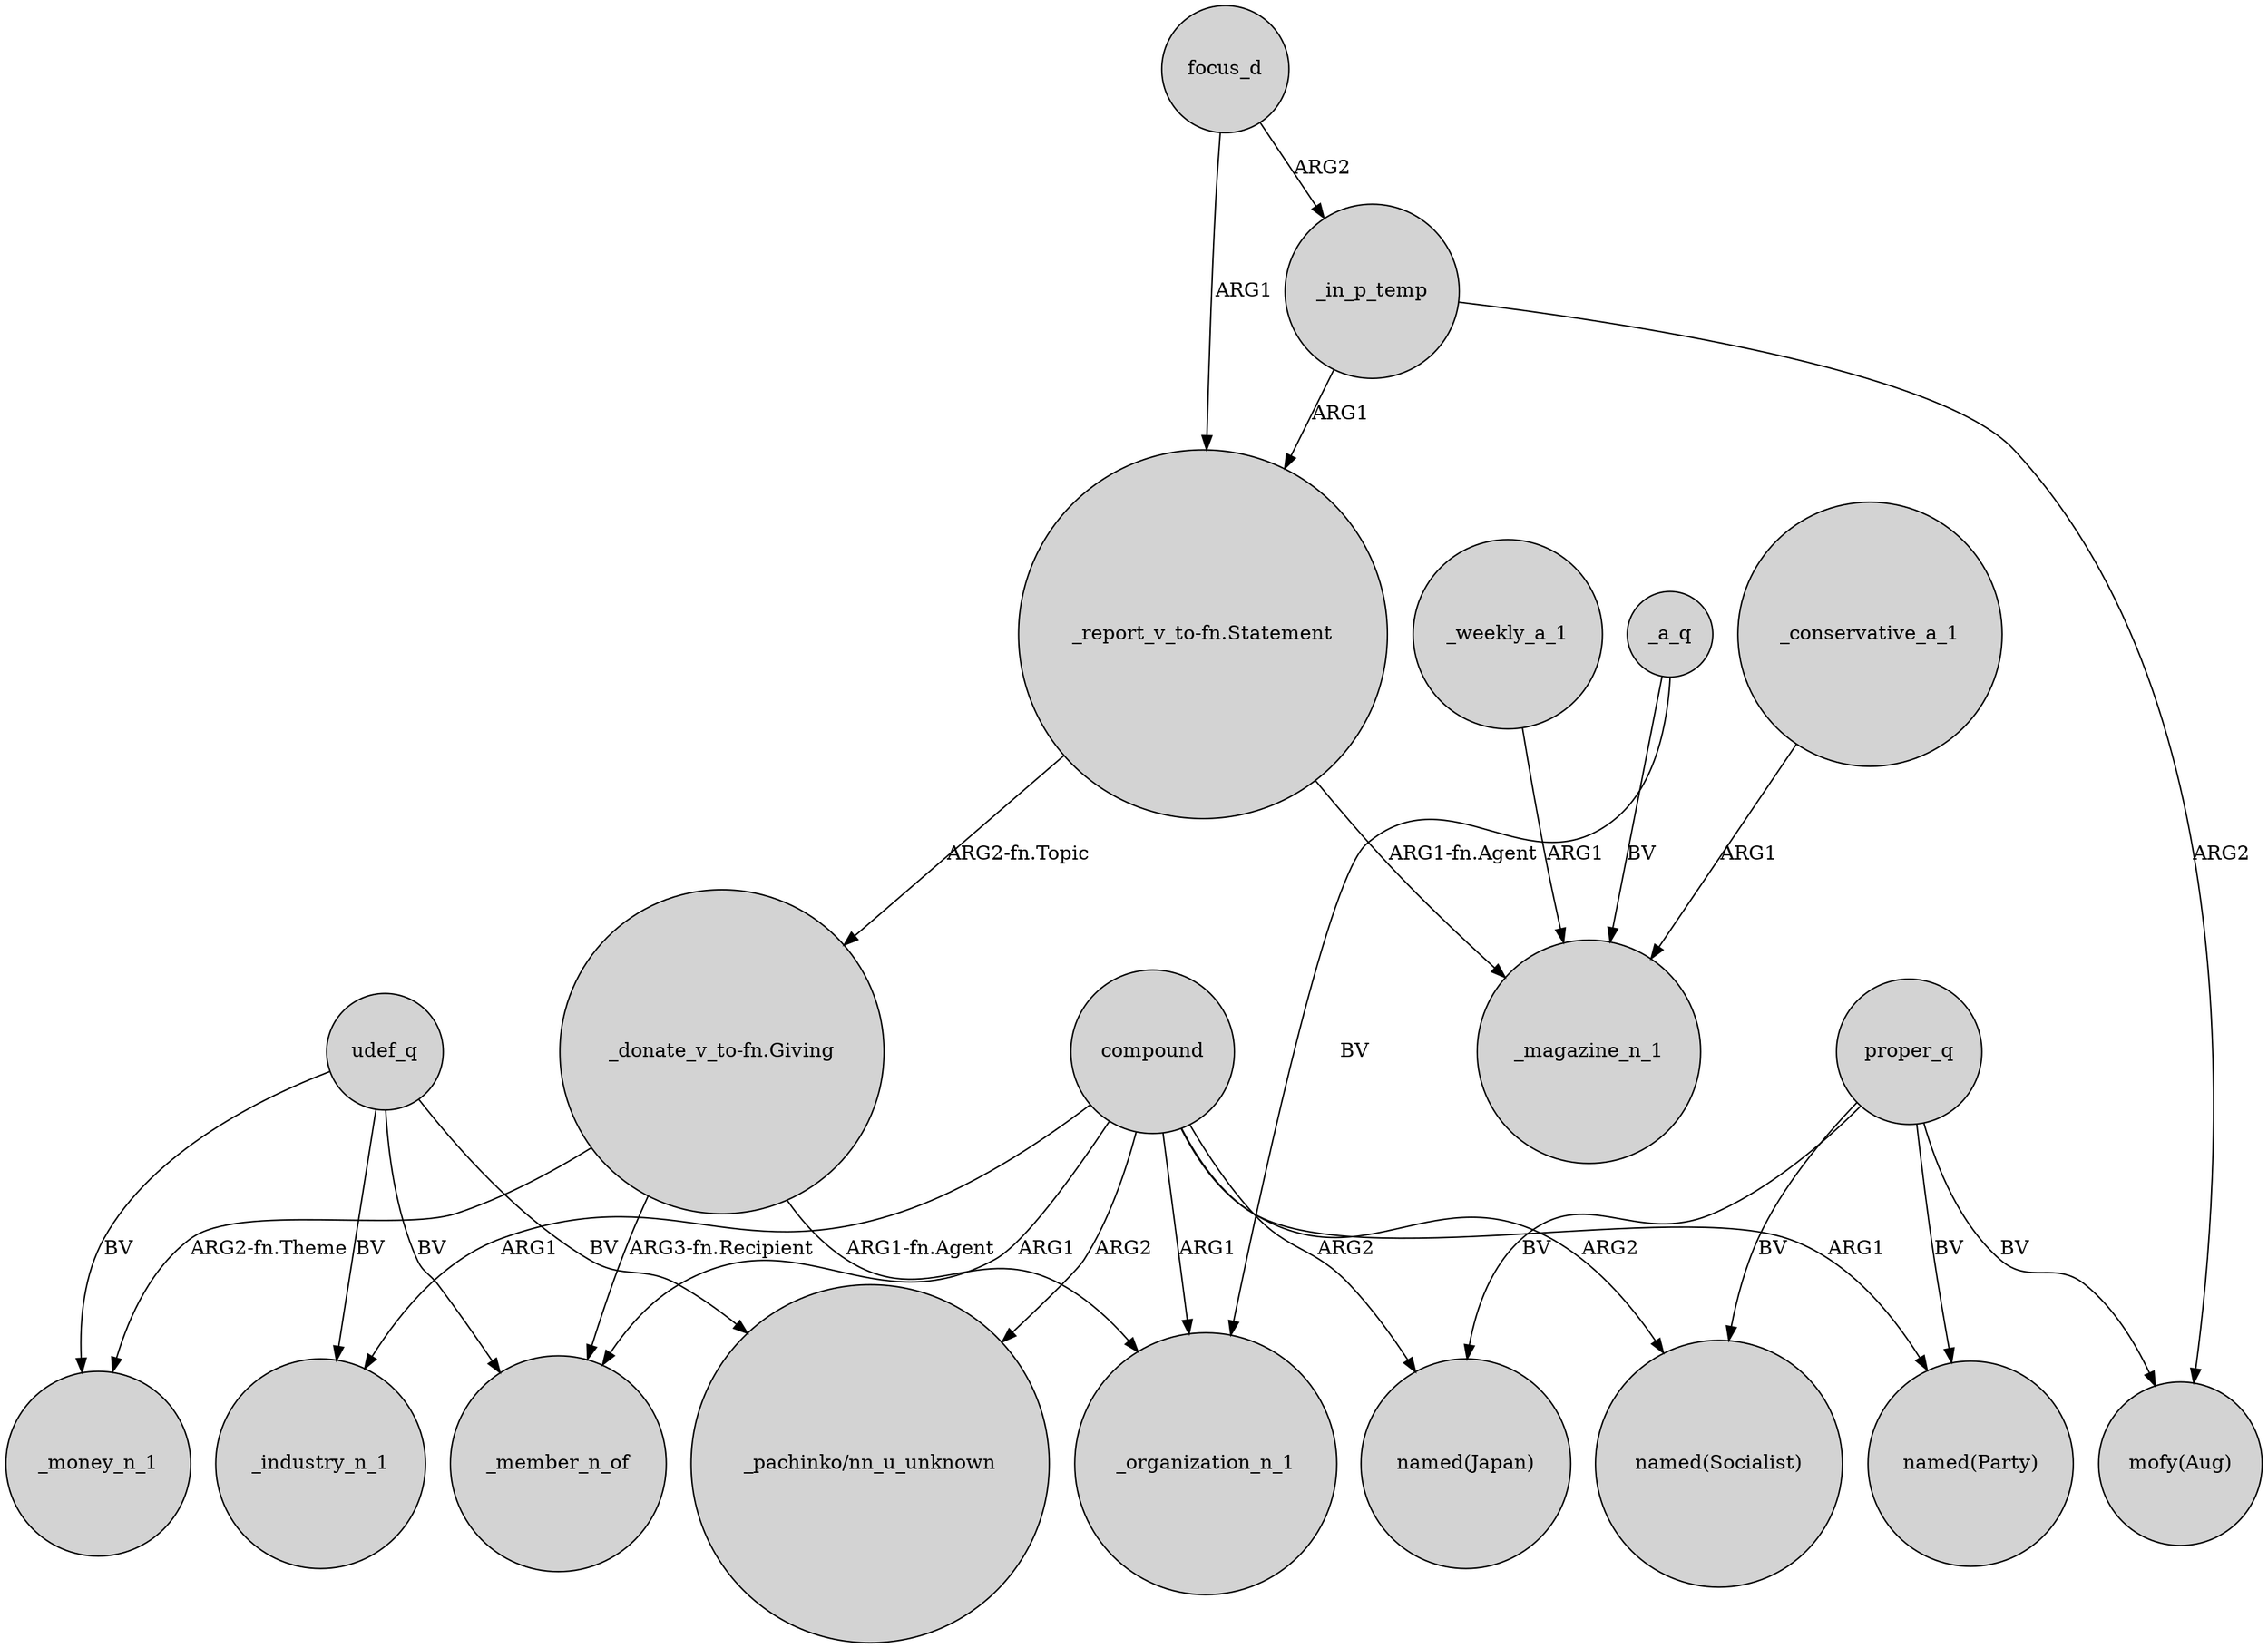 digraph {
	node [shape=circle style=filled]
	udef_q -> _money_n_1 [label=BV]
	focus_d -> "_report_v_to-fn.Statement" [label=ARG1]
	focus_d -> _in_p_temp [label=ARG2]
	_conservative_a_1 -> _magazine_n_1 [label=ARG1]
	compound -> _organization_n_1 [label=ARG1]
	"_donate_v_to-fn.Giving" -> _member_n_of [label="ARG3-fn.Recipient"]
	"_report_v_to-fn.Statement" -> "_donate_v_to-fn.Giving" [label="ARG2-fn.Topic"]
	_in_p_temp -> "_report_v_to-fn.Statement" [label=ARG1]
	compound -> _industry_n_1 [label=ARG1]
	compound -> "named(Japan)" [label=ARG2]
	proper_q -> "named(Japan)" [label=BV]
	compound -> "named(Socialist)" [label=ARG2]
	"_donate_v_to-fn.Giving" -> _money_n_1 [label="ARG2-fn.Theme"]
	_in_p_temp -> "mofy(Aug)" [label=ARG2]
	compound -> "named(Party)" [label=ARG1]
	"_report_v_to-fn.Statement" -> _magazine_n_1 [label="ARG1-fn.Agent"]
	proper_q -> "mofy(Aug)" [label=BV]
	udef_q -> _member_n_of [label=BV]
	udef_q -> "_pachinko/nn_u_unknown" [label=BV]
	"_donate_v_to-fn.Giving" -> _organization_n_1 [label="ARG1-fn.Agent"]
	_a_q -> _organization_n_1 [label=BV]
	_weekly_a_1 -> _magazine_n_1 [label=ARG1]
	compound -> "_pachinko/nn_u_unknown" [label=ARG2]
	proper_q -> "named(Party)" [label=BV]
	udef_q -> _industry_n_1 [label=BV]
	proper_q -> "named(Socialist)" [label=BV]
	compound -> _member_n_of [label=ARG1]
	_a_q -> _magazine_n_1 [label=BV]
}
